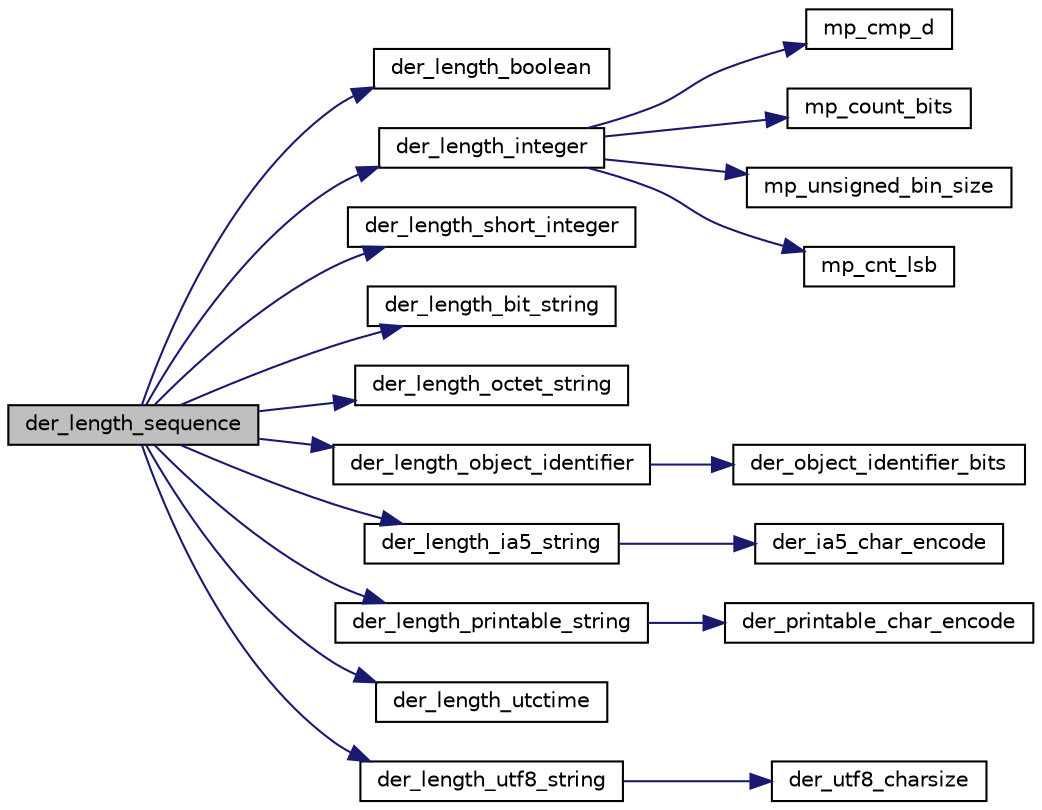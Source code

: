 digraph G
{
  edge [fontname="Helvetica",fontsize="10",labelfontname="Helvetica",labelfontsize="10"];
  node [fontname="Helvetica",fontsize="10",shape=record];
  rankdir="LR";
  Node1 [label="der_length_sequence",height=0.2,width=0.4,color="black", fillcolor="grey75", style="filled" fontcolor="black"];
  Node1 -> Node2 [color="midnightblue",fontsize="10",style="solid",fontname="Helvetica"];
  Node2 [label="der_length_boolean",height=0.2,width=0.4,color="black", fillcolor="white", style="filled",URL="$der__length__boolean_8c.html#aa90c23682da0279cbe55ea64b2c3e381"];
  Node1 -> Node3 [color="midnightblue",fontsize="10",style="solid",fontname="Helvetica"];
  Node3 [label="der_length_integer",height=0.2,width=0.4,color="black", fillcolor="white", style="filled",URL="$der__length__integer_8c.html#af27dfc46ec4a482af05a2265a9d31ca3"];
  Node3 -> Node4 [color="midnightblue",fontsize="10",style="solid",fontname="Helvetica"];
  Node4 [label="mp_cmp_d",height=0.2,width=0.4,color="black", fillcolor="white", style="filled",URL="$tommath_8h.html#aafbb7149deca3822af6b702a53a49b0f"];
  Node3 -> Node5 [color="midnightblue",fontsize="10",style="solid",fontname="Helvetica"];
  Node5 [label="mp_count_bits",height=0.2,width=0.4,color="black", fillcolor="white", style="filled",URL="$tommath_8h.html#a67778f2e786a0a42a4e32adb5bf12653"];
  Node3 -> Node6 [color="midnightblue",fontsize="10",style="solid",fontname="Helvetica"];
  Node6 [label="mp_unsigned_bin_size",height=0.2,width=0.4,color="black", fillcolor="white", style="filled",URL="$tommath_8h.html#a51d637e8f0c3b84b9ceb8c3426117cce"];
  Node3 -> Node7 [color="midnightblue",fontsize="10",style="solid",fontname="Helvetica"];
  Node7 [label="mp_cnt_lsb",height=0.2,width=0.4,color="black", fillcolor="white", style="filled",URL="$tommath_8h.html#abd1e65207a1a0b142572a9da2645f783"];
  Node1 -> Node8 [color="midnightblue",fontsize="10",style="solid",fontname="Helvetica"];
  Node8 [label="der_length_short_integer",height=0.2,width=0.4,color="black", fillcolor="white", style="filled",URL="$der__length__short__integer_8c.html#aa3bac08094cc8142ac313d818cf73fb0"];
  Node1 -> Node9 [color="midnightblue",fontsize="10",style="solid",fontname="Helvetica"];
  Node9 [label="der_length_bit_string",height=0.2,width=0.4,color="black", fillcolor="white", style="filled",URL="$der__length__bit__string_8c.html#a73416248e2f93535d54603567acc9cfd"];
  Node1 -> Node10 [color="midnightblue",fontsize="10",style="solid",fontname="Helvetica"];
  Node10 [label="der_length_octet_string",height=0.2,width=0.4,color="black", fillcolor="white", style="filled",URL="$der__length__octet__string_8c.html#a65b2f3065d3f51608a1dfa3b284a74df"];
  Node1 -> Node11 [color="midnightblue",fontsize="10",style="solid",fontname="Helvetica"];
  Node11 [label="der_length_object_identifier",height=0.2,width=0.4,color="black", fillcolor="white", style="filled",URL="$der__length__object__identifier_8c.html#a7287672d04a07738d18d342c7821d4a8"];
  Node11 -> Node12 [color="midnightblue",fontsize="10",style="solid",fontname="Helvetica"];
  Node12 [label="der_object_identifier_bits",height=0.2,width=0.4,color="black", fillcolor="white", style="filled",URL="$der__length__object__identifier_8c.html#aef2413878ded8dc303e150d31fca294d"];
  Node1 -> Node13 [color="midnightblue",fontsize="10",style="solid",fontname="Helvetica"];
  Node13 [label="der_length_ia5_string",height=0.2,width=0.4,color="black", fillcolor="white", style="filled",URL="$der__length__ia5__string_8c.html#a37e6cf2c534040fe726a760956eade04"];
  Node13 -> Node14 [color="midnightblue",fontsize="10",style="solid",fontname="Helvetica"];
  Node14 [label="der_ia5_char_encode",height=0.2,width=0.4,color="black", fillcolor="white", style="filled",URL="$der__length__ia5__string_8c.html#aa9cad5f213317520165e72ac9420bb65"];
  Node1 -> Node15 [color="midnightblue",fontsize="10",style="solid",fontname="Helvetica"];
  Node15 [label="der_length_printable_string",height=0.2,width=0.4,color="black", fillcolor="white", style="filled",URL="$der__length__printable__string_8c.html#ac206210b58e1bac2342a80d26bd802db"];
  Node15 -> Node16 [color="midnightblue",fontsize="10",style="solid",fontname="Helvetica"];
  Node16 [label="der_printable_char_encode",height=0.2,width=0.4,color="black", fillcolor="white", style="filled",URL="$der__length__printable__string_8c.html#a2169053089957db51bbd2e091c7ae293"];
  Node1 -> Node17 [color="midnightblue",fontsize="10",style="solid",fontname="Helvetica"];
  Node17 [label="der_length_utctime",height=0.2,width=0.4,color="black", fillcolor="white", style="filled",URL="$der__length__utctime_8c.html#aa333e6d52da47508460dc2f73788f029"];
  Node1 -> Node18 [color="midnightblue",fontsize="10",style="solid",fontname="Helvetica"];
  Node18 [label="der_length_utf8_string",height=0.2,width=0.4,color="black", fillcolor="white", style="filled",URL="$der__length__utf8__string_8c.html#aa8b54979c2261c4d703c9464e0bb14c1"];
  Node18 -> Node19 [color="midnightblue",fontsize="10",style="solid",fontname="Helvetica"];
  Node19 [label="der_utf8_charsize",height=0.2,width=0.4,color="black", fillcolor="white", style="filled",URL="$der__length__utf8__string_8c.html#acc54e796874f1b01e2f9dd101da4c2a9"];
}
